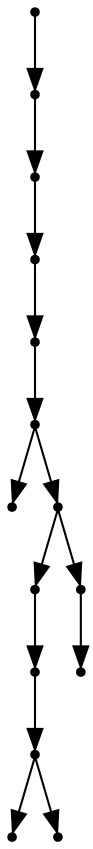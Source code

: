 digraph {
  14 [shape=point];
  13 [shape=point];
  12 [shape=point];
  11 [shape=point];
  10 [shape=point];
  9 [shape=point];
  0 [shape=point];
  8 [shape=point];
  5 [shape=point];
  4 [shape=point];
  3 [shape=point];
  1 [shape=point];
  2 [shape=point];
  7 [shape=point];
  6 [shape=point];
14 -> 13;
13 -> 12;
12 -> 11;
11 -> 10;
10 -> 9;
9 -> 0;
9 -> 8;
8 -> 5;
5 -> 4;
4 -> 3;
3 -> 1;
3 -> 2;
8 -> 7;
7 -> 6;
}
